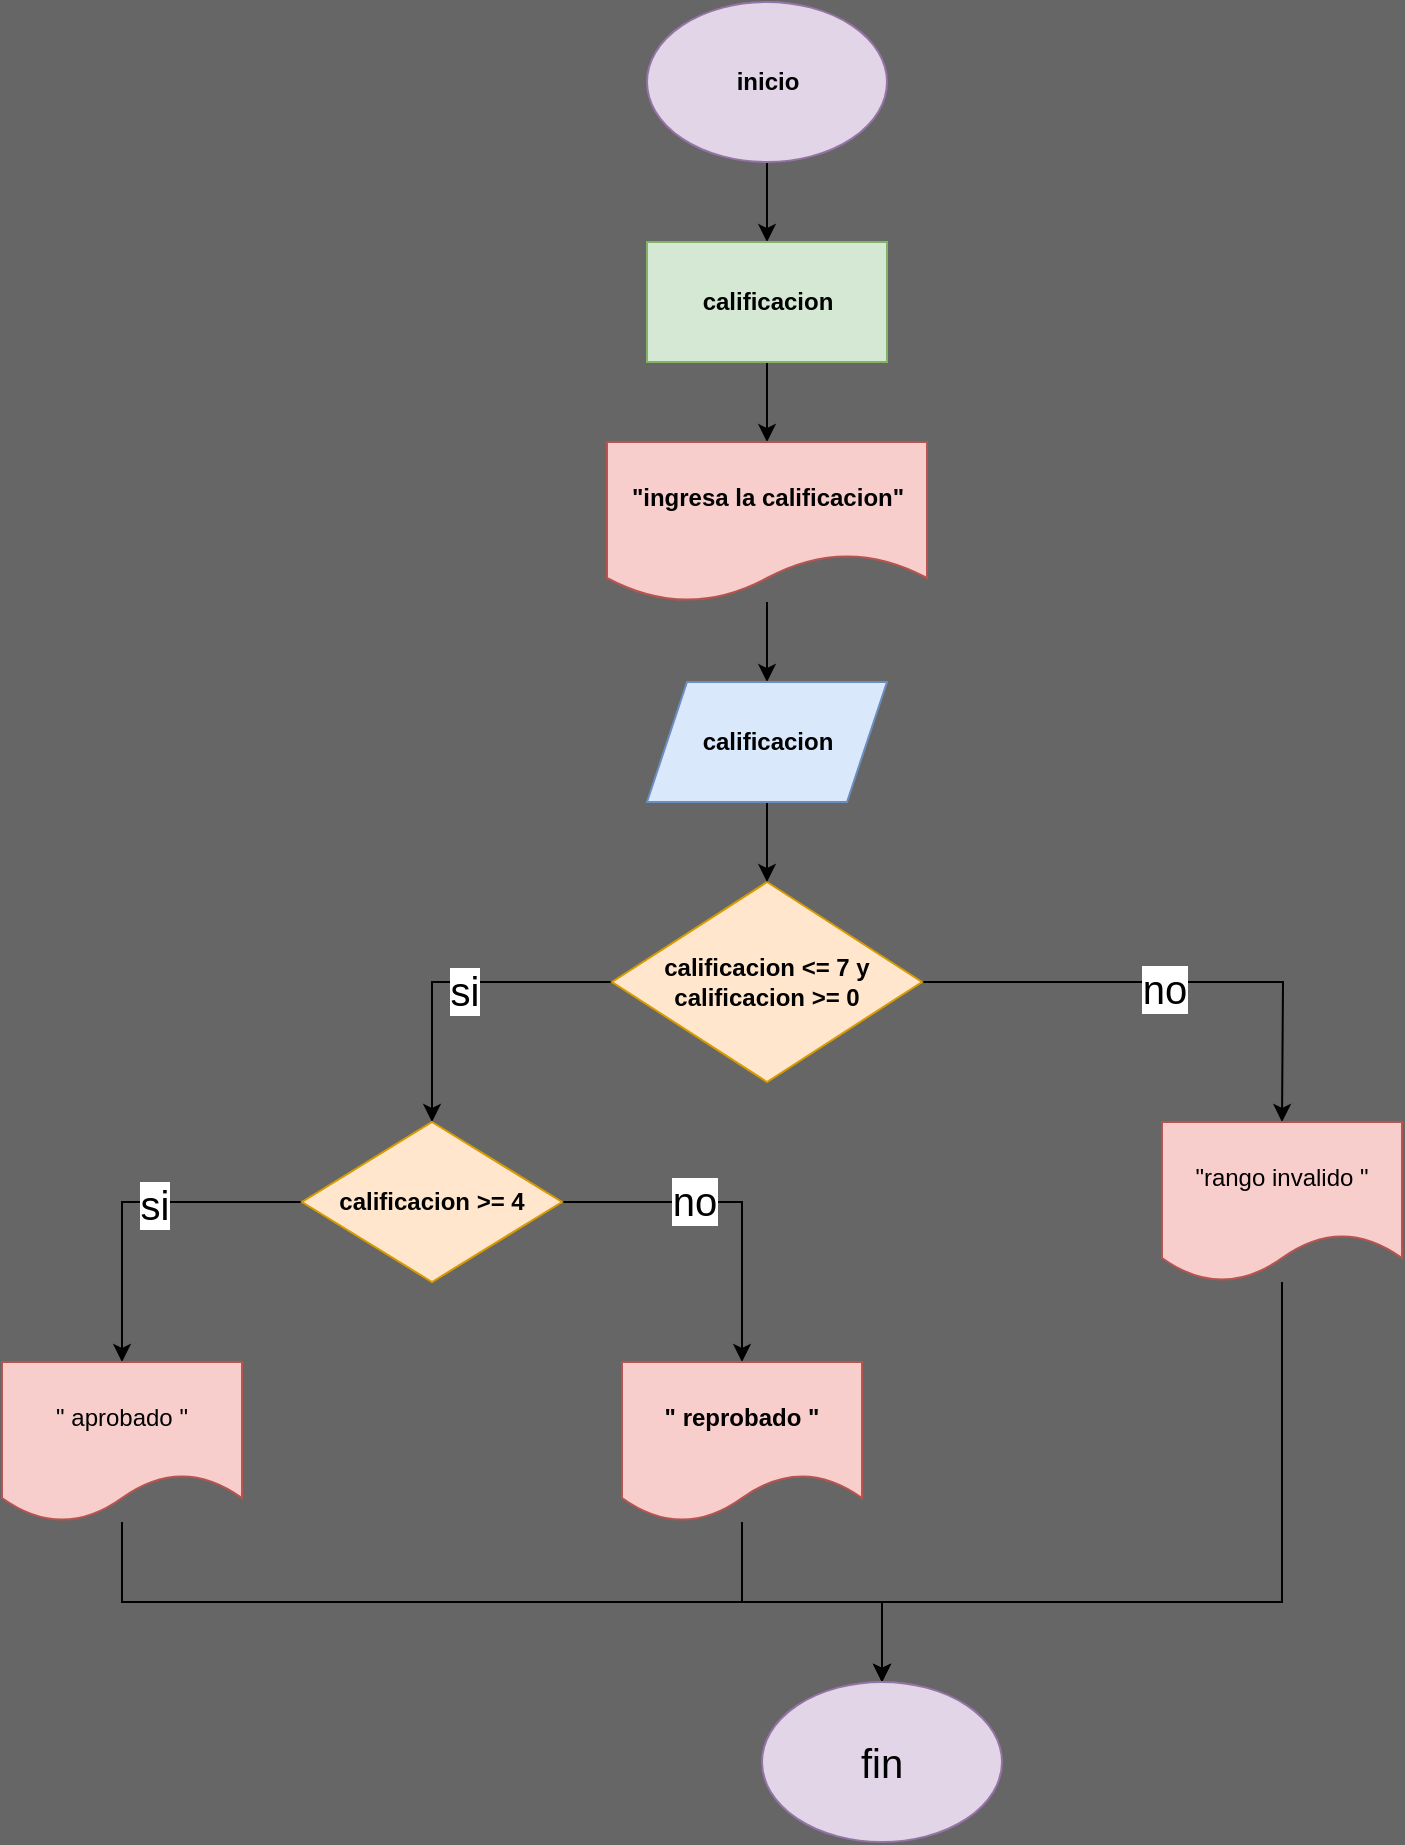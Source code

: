 <mxfile version="20.2.8" type="github">
  <diagram id="tc43r3_cXuvjZjJldtgA" name="Página-1">
    <mxGraphModel dx="2723" dy="1059" grid="1" gridSize="10" guides="1" tooltips="1" connect="1" arrows="1" fold="1" page="1" pageScale="1" pageWidth="827" pageHeight="1169" background="#666666" math="0" shadow="0">
      <root>
        <mxCell id="0" />
        <mxCell id="1" parent="0" />
        <mxCell id="NjQHiAU8eLkfoUYjvXfl-25" value="" style="edgeStyle=orthogonalEdgeStyle;rounded=0;orthogonalLoop=1;jettySize=auto;html=1;fontSize=20;" edge="1" parent="1" source="NjQHiAU8eLkfoUYjvXfl-1" target="NjQHiAU8eLkfoUYjvXfl-2">
          <mxGeometry relative="1" as="geometry" />
        </mxCell>
        <mxCell id="NjQHiAU8eLkfoUYjvXfl-1" value="&lt;b&gt;inicio&lt;/b&gt;" style="ellipse;whiteSpace=wrap;html=1;fillColor=#e1d5e7;strokeColor=#9673a6;" vertex="1" parent="1">
          <mxGeometry x="112.5" y="80" width="120" height="80" as="geometry" />
        </mxCell>
        <mxCell id="NjQHiAU8eLkfoUYjvXfl-24" value="" style="edgeStyle=orthogonalEdgeStyle;rounded=0;orthogonalLoop=1;jettySize=auto;html=1;fontSize=20;" edge="1" parent="1" source="NjQHiAU8eLkfoUYjvXfl-2" target="NjQHiAU8eLkfoUYjvXfl-4">
          <mxGeometry relative="1" as="geometry" />
        </mxCell>
        <mxCell id="NjQHiAU8eLkfoUYjvXfl-2" value="&lt;b&gt;calificacion&lt;/b&gt;" style="rounded=0;whiteSpace=wrap;html=1;fillColor=#d5e8d4;strokeColor=#82b366;" vertex="1" parent="1">
          <mxGeometry x="112.5" y="200" width="120" height="60" as="geometry" />
        </mxCell>
        <mxCell id="NjQHiAU8eLkfoUYjvXfl-7" style="edgeStyle=orthogonalEdgeStyle;rounded=0;orthogonalLoop=1;jettySize=auto;html=1;" edge="1" parent="1" source="NjQHiAU8eLkfoUYjvXfl-3">
          <mxGeometry relative="1" as="geometry">
            <mxPoint x="430" y="640" as="targetPoint" />
          </mxGeometry>
        </mxCell>
        <mxCell id="NjQHiAU8eLkfoUYjvXfl-13" value="no" style="edgeLabel;html=1;align=center;verticalAlign=middle;resizable=0;points=[];fontSize=20;" vertex="1" connectable="0" parent="NjQHiAU8eLkfoUYjvXfl-7">
          <mxGeometry x="-0.032" y="-3" relative="1" as="geometry">
            <mxPoint as="offset" />
          </mxGeometry>
        </mxCell>
        <mxCell id="NjQHiAU8eLkfoUYjvXfl-14" style="edgeStyle=orthogonalEdgeStyle;rounded=0;orthogonalLoop=1;jettySize=auto;html=1;entryX=0.5;entryY=0;entryDx=0;entryDy=0;" edge="1" parent="1" source="NjQHiAU8eLkfoUYjvXfl-3" target="NjQHiAU8eLkfoUYjvXfl-8">
          <mxGeometry relative="1" as="geometry" />
        </mxCell>
        <mxCell id="NjQHiAU8eLkfoUYjvXfl-15" value="si" style="edgeLabel;html=1;align=center;verticalAlign=middle;resizable=0;points=[];fontSize=20;" vertex="1" connectable="0" parent="NjQHiAU8eLkfoUYjvXfl-14">
          <mxGeometry x="-0.075" y="4" relative="1" as="geometry">
            <mxPoint as="offset" />
          </mxGeometry>
        </mxCell>
        <mxCell id="NjQHiAU8eLkfoUYjvXfl-3" value="&lt;b&gt;calificacion &amp;lt;= 7 y calificacion &amp;gt;= 0&lt;/b&gt;" style="rhombus;whiteSpace=wrap;html=1;fillColor=#ffe6cc;strokeColor=#d79b00;" vertex="1" parent="1">
          <mxGeometry x="95" y="520" width="155" height="100" as="geometry" />
        </mxCell>
        <mxCell id="NjQHiAU8eLkfoUYjvXfl-23" value="" style="edgeStyle=orthogonalEdgeStyle;rounded=0;orthogonalLoop=1;jettySize=auto;html=1;fontSize=20;" edge="1" parent="1" source="NjQHiAU8eLkfoUYjvXfl-4" target="NjQHiAU8eLkfoUYjvXfl-5">
          <mxGeometry relative="1" as="geometry" />
        </mxCell>
        <mxCell id="NjQHiAU8eLkfoUYjvXfl-4" value="&lt;b&gt;&quot;ingresa la calificacion&quot;&lt;/b&gt;" style="shape=document;whiteSpace=wrap;html=1;boundedLbl=1;fillColor=#f8cecc;strokeColor=#b85450;" vertex="1" parent="1">
          <mxGeometry x="92.5" y="300" width="160" height="80" as="geometry" />
        </mxCell>
        <mxCell id="NjQHiAU8eLkfoUYjvXfl-22" value="" style="edgeStyle=orthogonalEdgeStyle;rounded=0;orthogonalLoop=1;jettySize=auto;html=1;fontSize=20;" edge="1" parent="1" source="NjQHiAU8eLkfoUYjvXfl-5" target="NjQHiAU8eLkfoUYjvXfl-3">
          <mxGeometry relative="1" as="geometry" />
        </mxCell>
        <mxCell id="NjQHiAU8eLkfoUYjvXfl-5" value="&lt;b&gt;calificacion&lt;/b&gt;" style="shape=parallelogram;perimeter=parallelogramPerimeter;whiteSpace=wrap;html=1;fixedSize=1;fillColor=#dae8fc;strokeColor=#6c8ebf;" vertex="1" parent="1">
          <mxGeometry x="112.5" y="420" width="120" height="60" as="geometry" />
        </mxCell>
        <mxCell id="NjQHiAU8eLkfoUYjvXfl-21" style="edgeStyle=orthogonalEdgeStyle;rounded=0;orthogonalLoop=1;jettySize=auto;html=1;fontSize=20;" edge="1" parent="1" source="NjQHiAU8eLkfoUYjvXfl-6" target="NjQHiAU8eLkfoUYjvXfl-18">
          <mxGeometry relative="1" as="geometry">
            <Array as="points">
              <mxPoint x="430" y="880" />
              <mxPoint x="230" y="880" />
            </Array>
          </mxGeometry>
        </mxCell>
        <mxCell id="NjQHiAU8eLkfoUYjvXfl-6" value="&quot;rango invalido &quot;" style="shape=document;whiteSpace=wrap;html=1;boundedLbl=1;fillColor=#f8cecc;strokeColor=#b85450;" vertex="1" parent="1">
          <mxGeometry x="370" y="640" width="120" height="80" as="geometry" />
        </mxCell>
        <mxCell id="NjQHiAU8eLkfoUYjvXfl-11" style="edgeStyle=orthogonalEdgeStyle;rounded=0;orthogonalLoop=1;jettySize=auto;html=1;" edge="1" parent="1" source="NjQHiAU8eLkfoUYjvXfl-8" target="NjQHiAU8eLkfoUYjvXfl-10">
          <mxGeometry relative="1" as="geometry" />
        </mxCell>
        <mxCell id="NjQHiAU8eLkfoUYjvXfl-16" value="si" style="edgeLabel;html=1;align=center;verticalAlign=middle;resizable=0;points=[];fontSize=20;" vertex="1" connectable="0" parent="NjQHiAU8eLkfoUYjvXfl-11">
          <mxGeometry x="-0.129" y="1" relative="1" as="geometry">
            <mxPoint as="offset" />
          </mxGeometry>
        </mxCell>
        <mxCell id="NjQHiAU8eLkfoUYjvXfl-12" style="edgeStyle=orthogonalEdgeStyle;rounded=0;orthogonalLoop=1;jettySize=auto;html=1;entryX=0.5;entryY=0;entryDx=0;entryDy=0;" edge="1" parent="1" source="NjQHiAU8eLkfoUYjvXfl-8" target="NjQHiAU8eLkfoUYjvXfl-9">
          <mxGeometry relative="1" as="geometry" />
        </mxCell>
        <mxCell id="NjQHiAU8eLkfoUYjvXfl-17" value="no" style="edgeLabel;html=1;align=center;verticalAlign=middle;resizable=0;points=[];fontSize=20;" vertex="1" connectable="0" parent="NjQHiAU8eLkfoUYjvXfl-12">
          <mxGeometry x="-0.224" y="1" relative="1" as="geometry">
            <mxPoint as="offset" />
          </mxGeometry>
        </mxCell>
        <mxCell id="NjQHiAU8eLkfoUYjvXfl-8" value="&lt;b&gt;calificacion &amp;gt;= 4&lt;/b&gt;" style="rhombus;whiteSpace=wrap;html=1;fillColor=#ffe6cc;strokeColor=#d79b00;" vertex="1" parent="1">
          <mxGeometry x="-60" y="640" width="130" height="80" as="geometry" />
        </mxCell>
        <mxCell id="NjQHiAU8eLkfoUYjvXfl-20" style="edgeStyle=orthogonalEdgeStyle;rounded=0;orthogonalLoop=1;jettySize=auto;html=1;entryX=0.5;entryY=0;entryDx=0;entryDy=0;fontSize=20;" edge="1" parent="1" source="NjQHiAU8eLkfoUYjvXfl-9" target="NjQHiAU8eLkfoUYjvXfl-18">
          <mxGeometry relative="1" as="geometry" />
        </mxCell>
        <mxCell id="NjQHiAU8eLkfoUYjvXfl-9" value="&lt;b&gt;&quot; reprobado &quot;&lt;/b&gt;" style="shape=document;whiteSpace=wrap;html=1;boundedLbl=1;fillColor=#f8cecc;strokeColor=#b85450;" vertex="1" parent="1">
          <mxGeometry x="100" y="760" width="120" height="80" as="geometry" />
        </mxCell>
        <mxCell id="NjQHiAU8eLkfoUYjvXfl-19" style="edgeStyle=orthogonalEdgeStyle;rounded=0;orthogonalLoop=1;jettySize=auto;html=1;fontSize=20;" edge="1" parent="1" source="NjQHiAU8eLkfoUYjvXfl-10" target="NjQHiAU8eLkfoUYjvXfl-18">
          <mxGeometry relative="1" as="geometry">
            <Array as="points">
              <mxPoint x="-150" y="880" />
              <mxPoint x="230" y="880" />
            </Array>
          </mxGeometry>
        </mxCell>
        <mxCell id="NjQHiAU8eLkfoUYjvXfl-10" value="&quot; aprobado &quot;" style="shape=document;whiteSpace=wrap;html=1;boundedLbl=1;fillColor=#f8cecc;strokeColor=#b85450;" vertex="1" parent="1">
          <mxGeometry x="-210" y="760" width="120" height="80" as="geometry" />
        </mxCell>
        <mxCell id="NjQHiAU8eLkfoUYjvXfl-18" value="fin" style="ellipse;whiteSpace=wrap;html=1;fontSize=20;fillColor=#e1d5e7;strokeColor=#9673a6;" vertex="1" parent="1">
          <mxGeometry x="170" y="920" width="120" height="80" as="geometry" />
        </mxCell>
      </root>
    </mxGraphModel>
  </diagram>
</mxfile>

